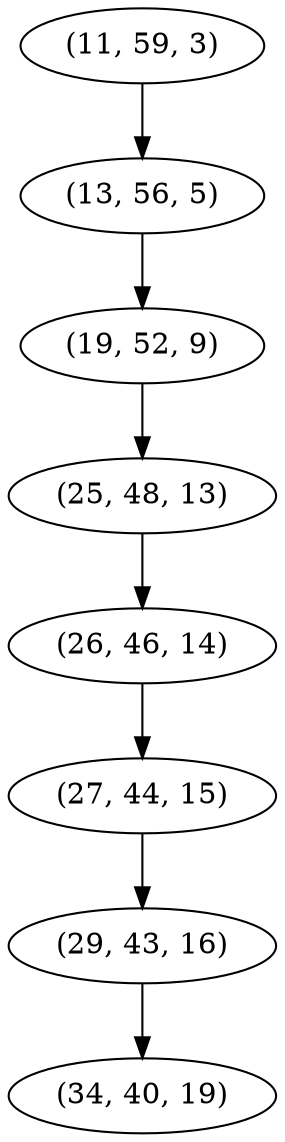 digraph tree {
    "(11, 59, 3)";
    "(13, 56, 5)";
    "(19, 52, 9)";
    "(25, 48, 13)";
    "(26, 46, 14)";
    "(27, 44, 15)";
    "(29, 43, 16)";
    "(34, 40, 19)";
    "(11, 59, 3)" -> "(13, 56, 5)";
    "(13, 56, 5)" -> "(19, 52, 9)";
    "(19, 52, 9)" -> "(25, 48, 13)";
    "(25, 48, 13)" -> "(26, 46, 14)";
    "(26, 46, 14)" -> "(27, 44, 15)";
    "(27, 44, 15)" -> "(29, 43, 16)";
    "(29, 43, 16)" -> "(34, 40, 19)";
}
